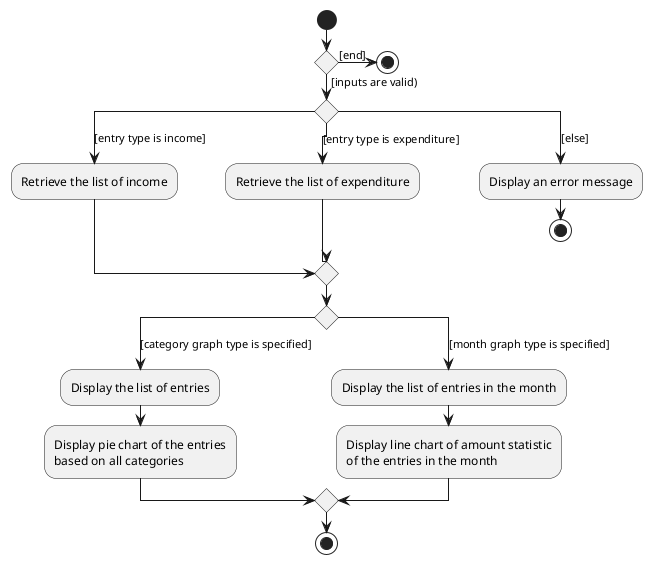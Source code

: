 @startuml

start

if () then ([inputs are valid))
    switch ()
    case ([entry type is income])
      :Retrieve the list of income;
    case ([entry type is expenditure])
      :Retrieve the list of expenditure;
    case ([else])
      :Display an error message;
      stop
    endswitch

    switch ()
    case ([category graph type is specified])
      :Display the list of entries;
      :Display pie chart of the entries\nbased on all categories;
    case ([month graph type is specified])
      :Display the list of entries in the month;
      :Display line chart of amount statistic\nof the entries in the month;
    endswitch
else ([end])
    stop
endif

stop

@enduml


